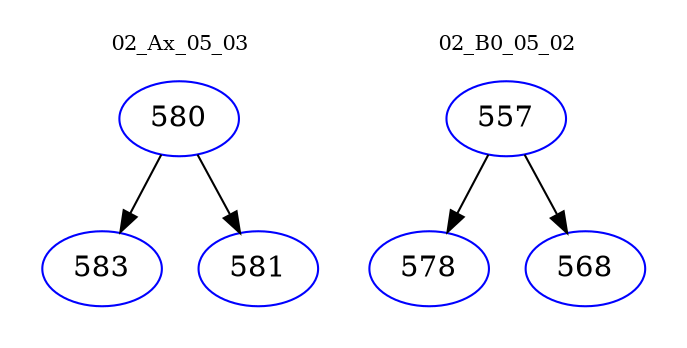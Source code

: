 digraph{
subgraph cluster_0 {
color = white
label = "02_Ax_05_03";
fontsize=10;
T0_580 [label="580", color="blue"]
T0_580 -> T0_583 [color="black"]
T0_583 [label="583", color="blue"]
T0_580 -> T0_581 [color="black"]
T0_581 [label="581", color="blue"]
}
subgraph cluster_1 {
color = white
label = "02_B0_05_02";
fontsize=10;
T1_557 [label="557", color="blue"]
T1_557 -> T1_578 [color="black"]
T1_578 [label="578", color="blue"]
T1_557 -> T1_568 [color="black"]
T1_568 [label="568", color="blue"]
}
}
